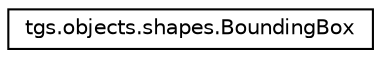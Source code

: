 digraph "Graphical Class Hierarchy"
{
  edge [fontname="Helvetica",fontsize="10",labelfontname="Helvetica",labelfontsize="10"];
  node [fontname="Helvetica",fontsize="10",shape=record];
  rankdir="LR";
  Node0 [label="tgs.objects.shapes.BoundingBox",height=0.2,width=0.4,color="black", fillcolor="white", style="filled",URL="$classtgs_1_1objects_1_1shapes_1_1BoundingBox.html"];
}
